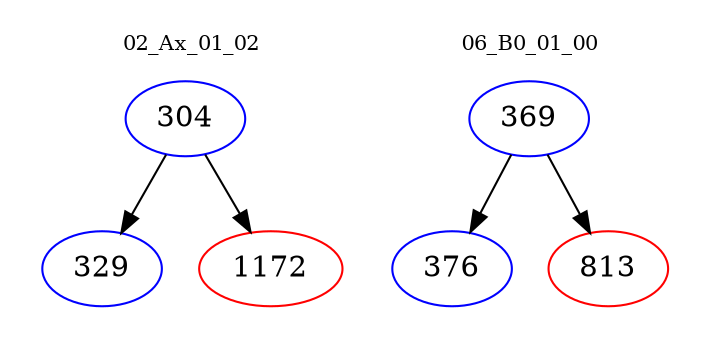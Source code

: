 digraph{
subgraph cluster_0 {
color = white
label = "02_Ax_01_02";
fontsize=10;
T0_304 [label="304", color="blue"]
T0_304 -> T0_329 [color="black"]
T0_329 [label="329", color="blue"]
T0_304 -> T0_1172 [color="black"]
T0_1172 [label="1172", color="red"]
}
subgraph cluster_1 {
color = white
label = "06_B0_01_00";
fontsize=10;
T1_369 [label="369", color="blue"]
T1_369 -> T1_376 [color="black"]
T1_376 [label="376", color="blue"]
T1_369 -> T1_813 [color="black"]
T1_813 [label="813", color="red"]
}
}
